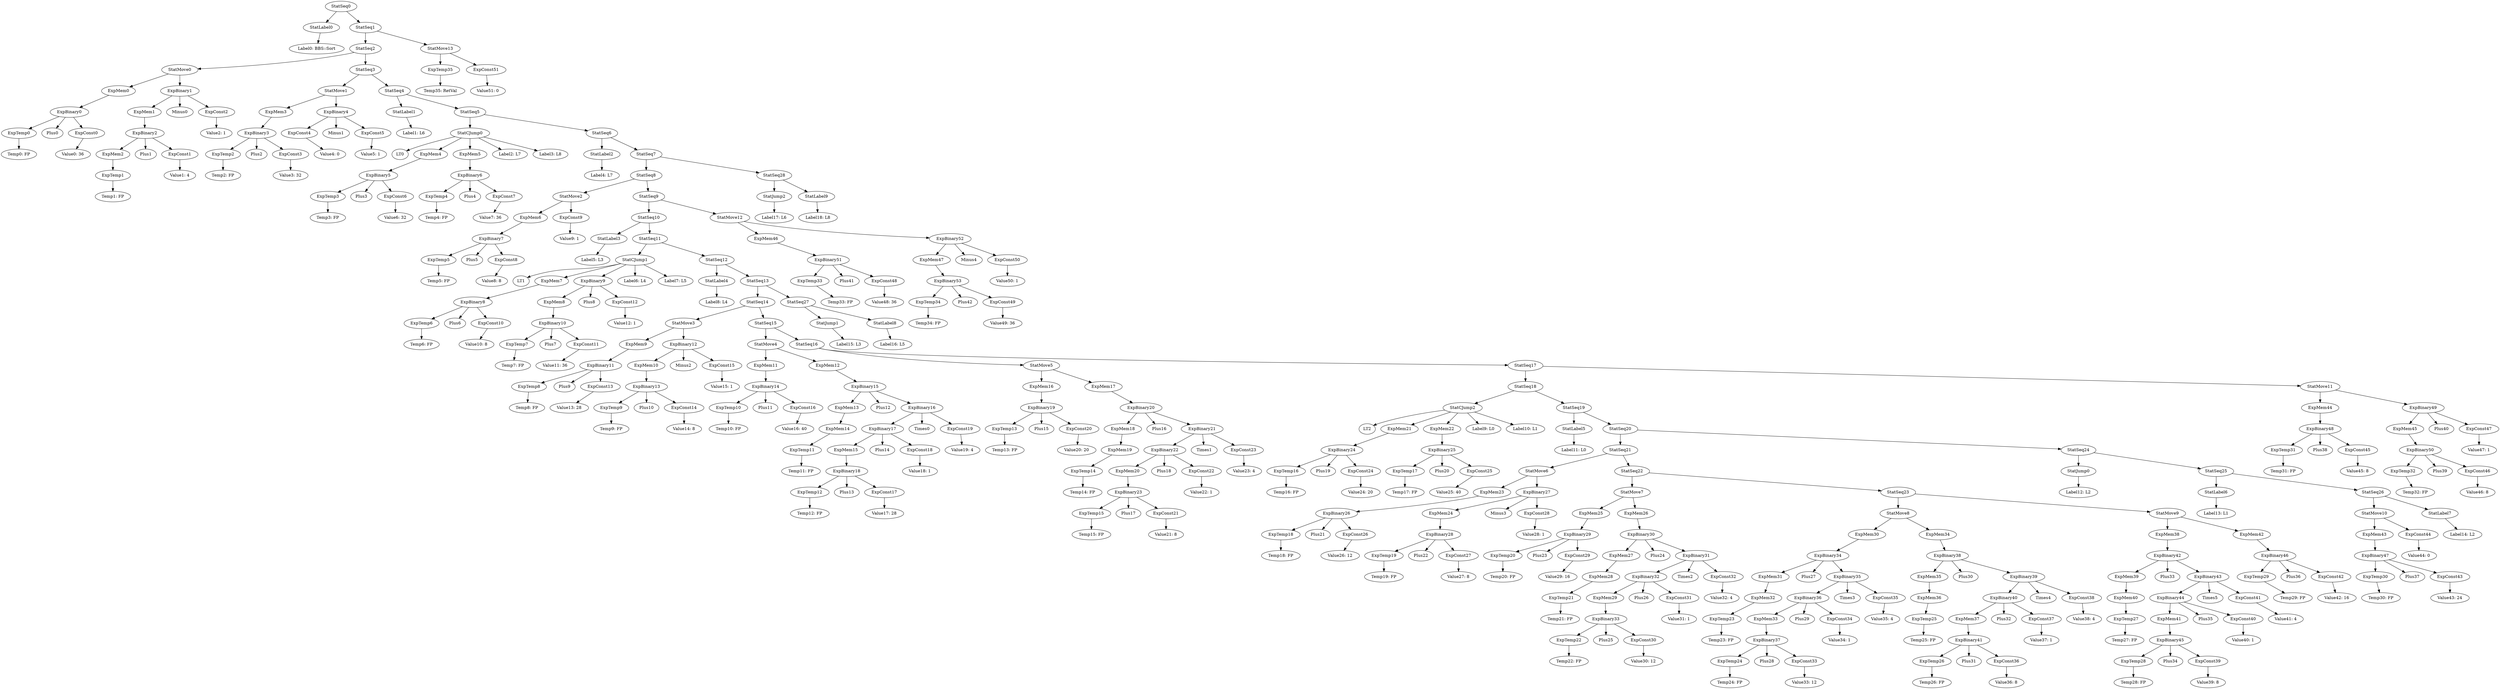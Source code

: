 digraph {
	ordering = out;
	StatMove13 -> ExpTemp35;
	StatMove13 -> ExpConst51;
	ExpTemp35 -> "Temp35: RetVal";
	StatSeq1 -> StatSeq2;
	StatSeq1 -> StatMove13;
	StatSeq28 -> StatJump2;
	StatSeq28 -> StatLabel9;
	StatSeq7 -> StatSeq8;
	StatSeq7 -> StatSeq28;
	ExpConst50 -> "Value50: 1";
	StatMove12 -> ExpMem46;
	StatMove12 -> ExpBinary52;
	ExpMem46 -> ExpBinary51;
	ExpConst48 -> "Value48: 36";
	ExpBinary51 -> ExpTemp33;
	ExpBinary51 -> Plus41;
	ExpBinary51 -> ExpConst48;
	StatSeq9 -> StatSeq10;
	StatSeq9 -> StatMove12;
	StatJump1 -> "Label15: L3";
	ExpConst47 -> "Value47: 1";
	ExpBinary49 -> ExpMem45;
	ExpBinary49 -> Plus40;
	ExpBinary49 -> ExpConst47;
	ExpMem45 -> ExpBinary50;
	ExpConst46 -> "Value46: 8";
	ExpBinary50 -> ExpTemp32;
	ExpBinary50 -> Plus39;
	ExpBinary50 -> ExpConst46;
	ExpTemp32 -> "Temp32: FP";
	StatMove11 -> ExpMem44;
	StatMove11 -> ExpBinary49;
	StatSeq17 -> StatSeq18;
	StatSeq17 -> StatMove11;
	ExpTemp34 -> "Temp34: FP";
	StatLabel7 -> "Label14: L2";
	ExpConst44 -> "Value44: 0";
	ExpMem43 -> ExpBinary47;
	ExpConst43 -> "Value43: 24";
	ExpBinary47 -> ExpTemp30;
	ExpBinary47 -> Plus37;
	ExpBinary47 -> ExpConst43;
	ExpTemp30 -> "Temp30: FP";
	ExpBinary52 -> ExpMem47;
	ExpBinary52 -> Minus4;
	ExpBinary52 -> ExpConst50;
	StatSeq24 -> StatJump0;
	StatSeq24 -> StatSeq25;
	StatJump0 -> "Label12: L2";
	ExpMem42 -> ExpBinary46;
	ExpConst42 -> "Value42: 16";
	ExpBinary19 -> ExpTemp13;
	ExpBinary19 -> Plus15;
	ExpBinary19 -> ExpConst20;
	ExpMem12 -> ExpBinary15;
	ExpBinary16 -> ExpBinary17;
	ExpBinary16 -> Times0;
	ExpBinary16 -> ExpConst19;
	ExpBinary17 -> ExpMem15;
	ExpBinary17 -> Plus14;
	ExpBinary17 -> ExpConst18;
	ExpTemp5 -> "Temp5: FP";
	StatSeq20 -> StatSeq21;
	StatSeq20 -> StatSeq24;
	ExpBinary15 -> ExpMem13;
	ExpBinary15 -> Plus12;
	ExpBinary15 -> ExpBinary16;
	ExpMem32 -> ExpTemp23;
	ExpMem11 -> ExpBinary14;
	ExpConst37 -> "Value37: 1";
	StatLabel9 -> "Label18: L8";
	ExpBinary53 -> ExpTemp34;
	ExpBinary53 -> Plus42;
	ExpBinary53 -> ExpConst49;
	ExpBinary29 -> ExpTemp20;
	ExpBinary29 -> Plus23;
	ExpBinary29 -> ExpConst29;
	ExpTemp10 -> "Temp10: FP";
	ExpMem10 -> ExpBinary13;
	ExpConst30 -> "Value30: 12";
	ExpConst20 -> "Value20: 20";
	ExpBinary13 -> ExpTemp9;
	ExpBinary13 -> Plus10;
	ExpBinary13 -> ExpConst14;
	ExpMem28 -> ExpTemp21;
	StatMove2 -> ExpMem6;
	StatMove2 -> ExpConst9;
	ExpBinary23 -> ExpTemp15;
	ExpBinary23 -> Plus17;
	ExpBinary23 -> ExpConst21;
	StatSeq25 -> StatLabel6;
	StatSeq25 -> StatSeq26;
	StatMove3 -> ExpMem9;
	StatMove3 -> ExpBinary12;
	ExpTemp13 -> "Temp13: FP";
	ExpConst35 -> "Value35: 4";
	StatSeq27 -> StatJump1;
	StatSeq27 -> StatLabel8;
	ExpTemp9 -> "Temp9: FP";
	ExpMem27 -> ExpMem28;
	ExpBinary30 -> ExpMem27;
	ExpBinary30 -> Plus24;
	ExpBinary30 -> ExpBinary31;
	ExpConst11 -> "Value11: 36";
	ExpBinary35 -> ExpBinary36;
	ExpBinary35 -> Times3;
	ExpBinary35 -> ExpConst35;
	StatSeq13 -> StatSeq14;
	StatSeq13 -> StatSeq27;
	ExpBinary41 -> ExpTemp26;
	ExpBinary41 -> Plus31;
	ExpBinary41 -> ExpConst36;
	ExpBinary10 -> ExpTemp7;
	ExpBinary10 -> Plus7;
	ExpBinary10 -> ExpConst11;
	StatLabel2 -> "Label4: L7";
	ExpConst14 -> "Value14: 8";
	ExpConst9 -> "Value9: 1";
	StatMove5 -> ExpMem16;
	StatMove5 -> ExpMem17;
	ExpConst10 -> "Value10: 8";
	ExpBinary42 -> ExpMem39;
	ExpBinary42 -> Plus33;
	ExpBinary42 -> ExpBinary43;
	ExpBinary1 -> ExpMem1;
	ExpBinary1 -> Minus0;
	ExpBinary1 -> ExpConst2;
	ExpConst25 -> "Value25: 40";
	StatSeq10 -> StatLabel3;
	StatSeq10 -> StatSeq11;
	ExpConst19 -> "Value19: 4";
	ExpBinary48 -> ExpTemp31;
	ExpBinary48 -> Plus38;
	ExpBinary48 -> ExpConst45;
	StatLabel6 -> "Label13: L1";
	ExpTemp14 -> "Temp14: FP";
	ExpTemp2 -> "Temp2: FP";
	StatSeq2 -> StatMove0;
	StatSeq2 -> StatSeq3;
	ExpBinary6 -> ExpTemp4;
	ExpBinary6 -> Plus4;
	ExpBinary6 -> ExpConst7;
	StatSeq14 -> StatMove3;
	StatSeq14 -> StatSeq15;
	ExpMem13 -> ExpMem14;
	StatCJump0 -> LT0;
	StatCJump0 -> ExpMem4;
	StatCJump0 -> ExpMem5;
	StatCJump0 -> "Label2: L7";
	StatCJump0 -> "Label3: L8";
	StatLabel4 -> "Label8: L4";
	StatSeq23 -> StatMove8;
	StatSeq23 -> StatMove9;
	ExpBinary46 -> ExpTemp29;
	ExpBinary46 -> Plus36;
	ExpBinary46 -> ExpConst42;
	ExpBinary0 -> ExpTemp0;
	ExpBinary0 -> Plus0;
	ExpBinary0 -> ExpConst0;
	ExpMem14 -> ExpTemp11;
	ExpBinary32 -> ExpMem29;
	ExpBinary32 -> Plus26;
	ExpBinary32 -> ExpConst31;
	StatMove10 -> ExpMem43;
	StatMove10 -> ExpConst44;
	ExpMem4 -> ExpBinary5;
	ExpBinary11 -> ExpTemp8;
	ExpBinary11 -> Plus9;
	ExpBinary11 -> ExpConst13;
	ExpBinary31 -> ExpBinary32;
	ExpBinary31 -> Times2;
	ExpBinary31 -> ExpConst32;
	ExpBinary14 -> ExpTemp10;
	ExpBinary14 -> Plus11;
	ExpBinary14 -> ExpConst16;
	StatMove0 -> ExpMem0;
	StatMove0 -> ExpBinary1;
	ExpTemp11 -> "Temp11: FP";
	StatSeq0 -> StatLabel0;
	StatSeq0 -> StatSeq1;
	StatSeq26 -> StatMove10;
	StatSeq26 -> StatLabel7;
	ExpBinary8 -> ExpTemp6;
	ExpBinary8 -> Plus6;
	ExpBinary8 -> ExpConst10;
	ExpConst5 -> "Value5: 1";
	ExpTemp1 -> "Temp1: FP";
	ExpBinary4 -> ExpConst4;
	ExpBinary4 -> Minus1;
	ExpBinary4 -> ExpConst5;
	ExpTemp8 -> "Temp8: FP";
	ExpMem15 -> ExpBinary18;
	ExpConst32 -> "Value32: 4";
	ExpConst12 -> "Value12: 1";
	ExpMem16 -> ExpBinary19;
	ExpBinary2 -> ExpMem2;
	ExpBinary2 -> Plus1;
	ExpBinary2 -> ExpConst1;
	ExpConst24 -> "Value24: 20";
	StatLabel0 -> "Label0: BBS::Sort";
	ExpTemp33 -> "Temp33: FP";
	ExpBinary22 -> ExpMem20;
	ExpBinary22 -> Plus18;
	ExpBinary22 -> ExpConst22;
	ExpTemp19 -> "Temp19: FP";
	ExpConst1 -> "Value1: 4";
	ExpConst41 -> "Value41: 4";
	ExpConst3 -> "Value3: 32";
	ExpTemp17 -> "Temp17: FP";
	ExpTemp23 -> "Temp23: FP";
	ExpMem9 -> ExpBinary11;
	ExpConst6 -> "Value6: 32";
	ExpMem1 -> ExpBinary2;
	ExpConst31 -> "Value31: 1";
	ExpBinary44 -> ExpMem41;
	ExpBinary44 -> Plus35;
	ExpBinary44 -> ExpConst40;
	ExpConst0 -> "Value0: 36";
	ExpMem3 -> ExpBinary3;
	ExpConst17 -> "Value17: 28";
	ExpConst2 -> "Value2: 1";
	ExpConst18 -> "Value18: 1";
	ExpConst26 -> "Value26: 12";
	ExpConst45 -> "Value45: 8";
	ExpBinary3 -> ExpTemp2;
	ExpBinary3 -> Plus2;
	ExpBinary3 -> ExpConst3;
	ExpConst13 -> "Value13: 28";
	ExpMem7 -> ExpBinary8;
	ExpTemp0 -> "Temp0: FP";
	ExpTemp12 -> "Temp12: FP";
	ExpMem21 -> ExpBinary24;
	ExpConst23 -> "Value23: 4";
	StatLabel1 -> "Label1: L6";
	ExpMem0 -> ExpBinary0;
	StatSeq4 -> StatLabel1;
	StatSeq4 -> StatSeq5;
	StatSeq15 -> StatMove4;
	StatSeq15 -> StatSeq16;
	ExpConst15 -> "Value15: 1";
	StatSeq3 -> StatMove1;
	StatSeq3 -> StatSeq4;
	ExpMem8 -> ExpBinary10;
	StatSeq6 -> StatLabel2;
	StatSeq6 -> StatSeq7;
	StatLabel8 -> "Label16: L5";
	ExpBinary18 -> ExpTemp12;
	ExpBinary18 -> Plus13;
	ExpBinary18 -> ExpConst17;
	ExpTemp6 -> "Temp6: FP";
	ExpTemp3 -> "Temp3: FP";
	ExpBinary36 -> ExpMem33;
	ExpBinary36 -> Plus29;
	ExpBinary36 -> ExpConst34;
	StatSeq8 -> StatMove2;
	StatSeq8 -> StatSeq9;
	ExpMem33 -> ExpBinary37;
	StatSeq12 -> StatLabel4;
	StatSeq12 -> StatSeq13;
	ExpTemp4 -> "Temp4: FP";
	StatLabel5 -> "Label11: L0";
	ExpConst16 -> "Value16: 40";
	ExpMem6 -> ExpBinary7;
	ExpMem2 -> ExpTemp1;
	StatSeq11 -> StatCJump1;
	StatSeq11 -> StatSeq12;
	ExpBinary7 -> ExpTemp5;
	ExpBinary7 -> Plus5;
	ExpBinary7 -> ExpConst8;
	ExpBinary5 -> ExpTemp3;
	ExpBinary5 -> Plus3;
	ExpBinary5 -> ExpConst6;
	ExpConst4 -> "Value4: 0";
	ExpBinary28 -> ExpTemp19;
	ExpBinary28 -> Plus22;
	ExpBinary28 -> ExpConst27;
	ExpConst8 -> "Value8: 8";
	ExpTemp20 -> "Temp20: FP";
	ExpMem40 -> ExpTemp27;
	ExpMem19 -> ExpTemp14;
	ExpBinary12 -> ExpMem10;
	ExpBinary12 -> Minus2;
	ExpBinary12 -> ExpConst15;
	StatMove6 -> ExpMem23;
	StatMove6 -> ExpBinary27;
	ExpMem18 -> ExpMem19;
	ExpConst51 -> "Value51: 0";
	ExpTemp15 -> "Temp15: FP";
	ExpMem20 -> ExpBinary23;
	ExpConst22 -> "Value22: 1";
	ExpBinary21 -> ExpBinary22;
	ExpBinary21 -> Times1;
	ExpBinary21 -> ExpConst23;
	ExpMem17 -> ExpBinary20;
	StatSeq16 -> StatMove5;
	StatSeq16 -> StatSeq17;
	ExpConst27 -> "Value27: 8";
	StatCJump2 -> LT2;
	StatCJump2 -> ExpMem21;
	StatCJump2 -> ExpMem22;
	StatCJump2 -> "Label9: L0";
	StatCJump2 -> "Label10: L1";
	ExpTemp16 -> "Temp16: FP";
	ExpBinary9 -> ExpMem8;
	ExpBinary9 -> Plus8;
	ExpBinary9 -> ExpConst12;
	ExpBinary24 -> ExpTemp16;
	ExpBinary24 -> Plus19;
	ExpBinary24 -> ExpConst24;
	ExpBinary45 -> ExpTemp28;
	ExpBinary45 -> Plus34;
	ExpBinary45 -> ExpConst39;
	ExpBinary43 -> ExpBinary44;
	ExpBinary43 -> Times5;
	ExpBinary43 -> ExpConst41;
	ExpTemp29 -> "Temp29: FP";
	ExpMem5 -> ExpBinary6;
	ExpMem22 -> ExpBinary25;
	ExpMem44 -> ExpBinary48;
	ExpMem36 -> ExpTemp25;
	StatLabel3 -> "Label5: L3";
	StatSeq18 -> StatCJump2;
	StatSeq18 -> StatSeq19;
	ExpConst28 -> "Value28: 1";
	ExpTemp18 -> "Temp18: FP";
	ExpBinary26 -> ExpTemp18;
	ExpBinary26 -> Plus21;
	ExpBinary26 -> ExpConst26;
	ExpBinary40 -> ExpMem37;
	ExpBinary40 -> Plus32;
	ExpBinary40 -> ExpConst37;
	ExpBinary25 -> ExpTemp17;
	ExpBinary25 -> Plus20;
	ExpBinary25 -> ExpConst25;
	ExpMem23 -> ExpBinary26;
	ExpMem24 -> ExpBinary28;
	StatMove1 -> ExpMem3;
	StatMove1 -> ExpBinary4;
	ExpBinary27 -> ExpMem24;
	ExpBinary27 -> Minus3;
	ExpBinary27 -> ExpConst28;
	StatSeq21 -> StatMove6;
	StatSeq21 -> StatSeq22;
	ExpConst29 -> "Value29: 16";
	ExpTemp31 -> "Temp31: FP";
	ExpTemp24 -> "Temp24: FP";
	ExpMem25 -> ExpBinary29;
	ExpMem26 -> ExpBinary30;
	ExpTemp7 -> "Temp7: FP";
	StatMove7 -> ExpMem25;
	StatMove7 -> ExpMem26;
	ExpConst7 -> "Value7: 36";
	ExpTemp21 -> "Temp21: FP";
	ExpTemp22 -> "Temp22: FP";
	ExpBinary33 -> ExpTemp22;
	ExpBinary33 -> Plus25;
	ExpBinary33 -> ExpConst30;
	ExpMem29 -> ExpBinary33;
	ExpTemp25 -> "Temp25: FP";
	StatSeq19 -> StatLabel5;
	StatSeq19 -> StatSeq20;
	StatSeq22 -> StatMove7;
	StatSeq22 -> StatSeq23;
	ExpMem31 -> ExpMem32;
	ExpBinary34 -> ExpMem31;
	ExpBinary34 -> Plus27;
	ExpBinary34 -> ExpBinary35;
	ExpBinary37 -> ExpTemp24;
	ExpBinary37 -> Plus28;
	ExpBinary37 -> ExpConst33;
	ExpConst21 -> "Value21: 8";
	ExpConst33 -> "Value33: 12";
	StatCJump1 -> LT1;
	StatCJump1 -> ExpMem7;
	StatCJump1 -> ExpBinary9;
	StatCJump1 -> "Label6: L4";
	StatCJump1 -> "Label7: L5";
	ExpConst34 -> "Value34: 1";
	ExpMem30 -> ExpBinary34;
	ExpMem47 -> ExpBinary53;
	ExpBinary20 -> ExpMem18;
	ExpBinary20 -> Plus16;
	ExpBinary20 -> ExpBinary21;
	ExpTemp28 -> "Temp28: FP";
	StatMove8 -> ExpMem30;
	StatMove8 -> ExpMem34;
	ExpMem35 -> ExpMem36;
	ExpConst40 -> "Value40: 1";
	ExpBinary38 -> ExpMem35;
	ExpBinary38 -> Plus30;
	ExpBinary38 -> ExpBinary39;
	ExpConst38 -> "Value38: 4";
	StatJump2 -> "Label17: L6";
	ExpMem41 -> ExpBinary45;
	ExpTemp26 -> "Temp26: FP";
	StatSeq5 -> StatCJump0;
	StatSeq5 -> StatSeq6;
	ExpConst36 -> "Value36: 8";
	ExpMem37 -> ExpBinary41;
	ExpBinary39 -> ExpBinary40;
	ExpBinary39 -> Times4;
	ExpBinary39 -> ExpConst38;
	ExpMem34 -> ExpBinary38;
	ExpConst49 -> "Value49: 36";
	ExpTemp27 -> "Temp27: FP";
	ExpMem39 -> ExpMem40;
	StatMove4 -> ExpMem11;
	StatMove4 -> ExpMem12;
	StatMove9 -> ExpMem38;
	StatMove9 -> ExpMem42;
	ExpConst39 -> "Value39: 8";
	ExpMem38 -> ExpBinary42;
}

